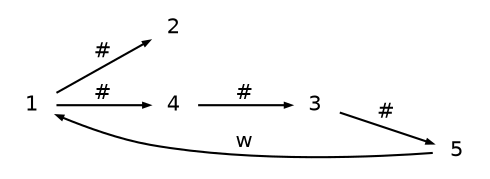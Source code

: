 digraph g
{
   graph [rankdir=LR];
   edge [arrowsize=0.3,fontsize=10,fontname=Helvetica];
   node [shape=plaintext,width=.3,height=.2,fontsize=10,fontname=Helvetica];
   1->2 [label="#"];
   1->4 [label="#"];
   3->5 [label="#"];
   4->3 [label="#"];
   5->1 [label="w"];
}
